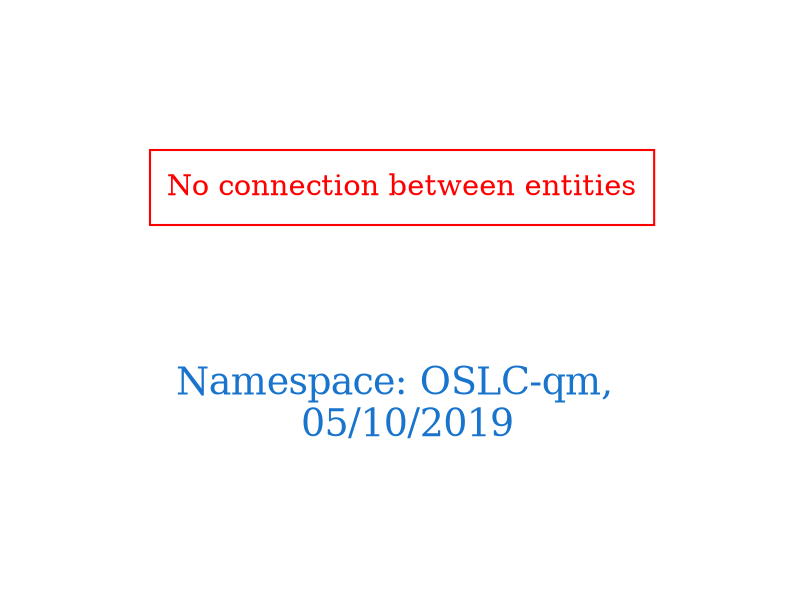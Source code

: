 digraph OGIT_ontology {
 graph [ rankdir= LR,pad=1 
fontsize = 18,
fontcolor= dodgerblue3,label = "\n\n\nNamespace: OSLC-qm, \n 05/10/2019"];
node[shape=polygon];
edge [  color="gray81"];

"No connection between entities" [fontcolor = "red",color="red", shape="polygon"]
}
